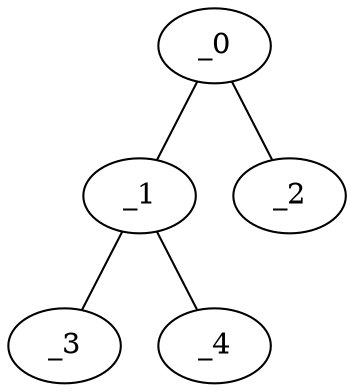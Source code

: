 graph XP1_0118 {
	_0	 [x="2.53029",
		y="3.39091"];
	_1	 [x="0.51",
		y=3];
	_0 -- _1;
	_2	 [x="1.0361",
		y="0.0142977"];
	_0 -- _2;
	_3	 [x="1.98557",
		y="0.493661"];
	_1 -- _3;
	_4	 [x="2.53087",
		y="1.50118"];
	_1 -- _4;
}
